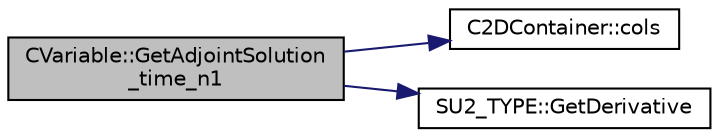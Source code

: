 digraph "CVariable::GetAdjointSolution_time_n1"
{
 // LATEX_PDF_SIZE
  edge [fontname="Helvetica",fontsize="10",labelfontname="Helvetica",labelfontsize="10"];
  node [fontname="Helvetica",fontsize="10",shape=record];
  rankdir="LR";
  Node1 [label="CVariable::GetAdjointSolution\l_time_n1",height=0.2,width=0.4,color="black", fillcolor="grey75", style="filled", fontcolor="black",tooltip=" "];
  Node1 -> Node2 [color="midnightblue",fontsize="10",style="solid",fontname="Helvetica"];
  Node2 [label="C2DContainer::cols",height=0.2,width=0.4,color="black", fillcolor="white", style="filled",URL="$classC2DContainer.html#ab6d9161cd08887f034322ebcbc3deb12",tooltip=" "];
  Node1 -> Node3 [color="midnightblue",fontsize="10",style="solid",fontname="Helvetica"];
  Node3 [label="SU2_TYPE::GetDerivative",height=0.2,width=0.4,color="black", fillcolor="white", style="filled",URL="$namespaceSU2__TYPE.html#a7300627e76e21e6d1a3bd8bf7c2fcd74",tooltip="Get the derivative value of the datatype (needs to be implemented for each new type)."];
}
